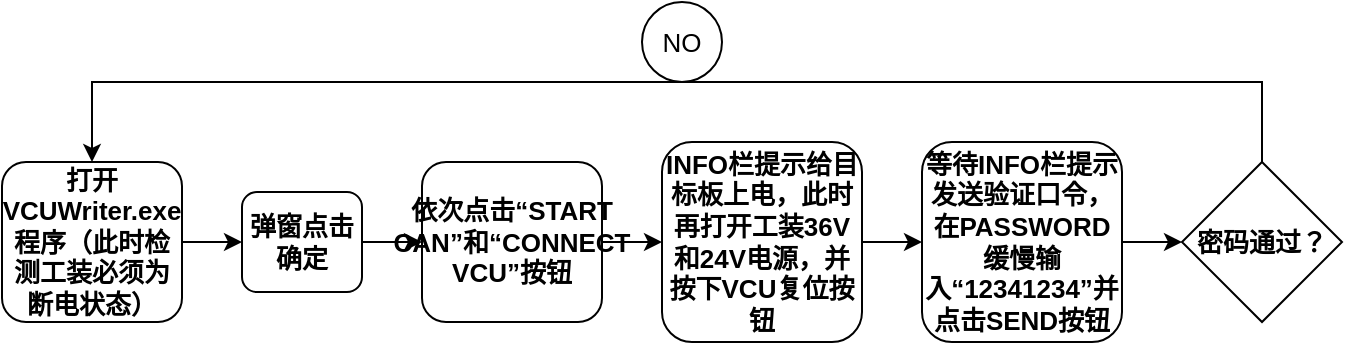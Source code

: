 <mxfile version="13.6.3" type="github">
  <diagram id="C5RBs43oDa-KdzZeNtuy" name="Page-1">
    <mxGraphModel dx="782" dy="482" grid="1" gridSize="10" guides="1" tooltips="1" connect="1" arrows="1" fold="1" page="1" pageScale="1" pageWidth="827" pageHeight="1169" math="0" shadow="0">
      <root>
        <mxCell id="WIyWlLk6GJQsqaUBKTNV-0" />
        <mxCell id="WIyWlLk6GJQsqaUBKTNV-1" parent="WIyWlLk6GJQsqaUBKTNV-0" />
        <mxCell id="OF_hGV95gJF7EMVbI0KL-5" value="" style="edgeStyle=orthogonalEdgeStyle;rounded=0;orthogonalLoop=1;jettySize=auto;html=1;fontSize=13;" edge="1" parent="WIyWlLk6GJQsqaUBKTNV-1" source="OF_hGV95gJF7EMVbI0KL-0" target="OF_hGV95gJF7EMVbI0KL-2">
          <mxGeometry relative="1" as="geometry" />
        </mxCell>
        <UserObject label="打开VCUWriter.exe程序（此时检测工装必须为断电状态）" id="OF_hGV95gJF7EMVbI0KL-0">
          <mxCell style="rounded=1;whiteSpace=wrap;html=1;fontStyle=1;fontSize=13;" vertex="1" parent="WIyWlLk6GJQsqaUBKTNV-1">
            <mxGeometry x="10" y="240" width="90" height="80" as="geometry" />
          </mxCell>
        </UserObject>
        <mxCell id="OF_hGV95gJF7EMVbI0KL-6" value="" style="edgeStyle=orthogonalEdgeStyle;rounded=0;orthogonalLoop=1;jettySize=auto;html=1;fontSize=13;" edge="1" parent="WIyWlLk6GJQsqaUBKTNV-1" source="OF_hGV95gJF7EMVbI0KL-2" target="OF_hGV95gJF7EMVbI0KL-3">
          <mxGeometry relative="1" as="geometry" />
        </mxCell>
        <UserObject label="弹窗点击确定" id="OF_hGV95gJF7EMVbI0KL-2">
          <mxCell style="rounded=1;whiteSpace=wrap;html=1;fontStyle=1;fontSize=13;" vertex="1" parent="WIyWlLk6GJQsqaUBKTNV-1">
            <mxGeometry x="130" y="255" width="60" height="50" as="geometry" />
          </mxCell>
        </UserObject>
        <mxCell id="OF_hGV95gJF7EMVbI0KL-7" value="" style="edgeStyle=orthogonalEdgeStyle;rounded=0;orthogonalLoop=1;jettySize=auto;html=1;fontSize=13;" edge="1" parent="WIyWlLk6GJQsqaUBKTNV-1" source="OF_hGV95gJF7EMVbI0KL-3" target="OF_hGV95gJF7EMVbI0KL-4">
          <mxGeometry relative="1" as="geometry" />
        </mxCell>
        <UserObject label="依次点击“START CAN”和“CONNECT VCU”按钮" id="OF_hGV95gJF7EMVbI0KL-3">
          <mxCell style="rounded=1;whiteSpace=wrap;html=1;fontStyle=1;fontSize=13;" vertex="1" parent="WIyWlLk6GJQsqaUBKTNV-1">
            <mxGeometry x="220" y="240" width="90" height="80" as="geometry" />
          </mxCell>
        </UserObject>
        <mxCell id="OF_hGV95gJF7EMVbI0KL-10" value="" style="edgeStyle=orthogonalEdgeStyle;rounded=0;orthogonalLoop=1;jettySize=auto;html=1;fontSize=13;" edge="1" parent="WIyWlLk6GJQsqaUBKTNV-1" source="OF_hGV95gJF7EMVbI0KL-4" target="OF_hGV95gJF7EMVbI0KL-8">
          <mxGeometry relative="1" as="geometry" />
        </mxCell>
        <UserObject label="INFO栏提示给目标板上电，此时再打开工装36V和24V电源，并按下VCU复位按钮" id="OF_hGV95gJF7EMVbI0KL-4">
          <mxCell style="rounded=1;whiteSpace=wrap;html=1;fontStyle=1;fontSize=13;" vertex="1" parent="WIyWlLk6GJQsqaUBKTNV-1">
            <mxGeometry x="340" y="230" width="100" height="100" as="geometry" />
          </mxCell>
        </UserObject>
        <mxCell id="OF_hGV95gJF7EMVbI0KL-12" value="" style="edgeStyle=orthogonalEdgeStyle;rounded=0;orthogonalLoop=1;jettySize=auto;html=1;fontSize=13;" edge="1" parent="WIyWlLk6GJQsqaUBKTNV-1" source="OF_hGV95gJF7EMVbI0KL-8" target="OF_hGV95gJF7EMVbI0KL-11">
          <mxGeometry relative="1" as="geometry" />
        </mxCell>
        <UserObject label="等待INFO栏提示发送验证口令，在PASSWORD缓慢输入“12341234”并点击SEND按钮" id="OF_hGV95gJF7EMVbI0KL-8">
          <mxCell style="rounded=1;whiteSpace=wrap;html=1;fontStyle=1;fontSize=13;" vertex="1" parent="WIyWlLk6GJQsqaUBKTNV-1">
            <mxGeometry x="470" y="230" width="100" height="100" as="geometry" />
          </mxCell>
        </UserObject>
        <mxCell id="OF_hGV95gJF7EMVbI0KL-13" style="edgeStyle=orthogonalEdgeStyle;rounded=0;orthogonalLoop=1;jettySize=auto;html=1;exitX=0.5;exitY=0;exitDx=0;exitDy=0;entryX=0.5;entryY=0;entryDx=0;entryDy=0;fontSize=13;" edge="1" parent="WIyWlLk6GJQsqaUBKTNV-1" source="OF_hGV95gJF7EMVbI0KL-11" target="OF_hGV95gJF7EMVbI0KL-0">
          <mxGeometry relative="1" as="geometry">
            <Array as="points">
              <mxPoint x="640" y="200" />
              <mxPoint x="55" y="200" />
            </Array>
          </mxGeometry>
        </mxCell>
        <mxCell id="OF_hGV95gJF7EMVbI0KL-11" value="密码通过？" style="rhombus;whiteSpace=wrap;html=1;fontSize=13;fontStyle=1" vertex="1" parent="WIyWlLk6GJQsqaUBKTNV-1">
          <mxGeometry x="600" y="240" width="80" height="80" as="geometry" />
        </mxCell>
        <mxCell id="OF_hGV95gJF7EMVbI0KL-14" value="NO" style="ellipse;whiteSpace=wrap;html=1;aspect=fixed;fontSize=13;" vertex="1" parent="WIyWlLk6GJQsqaUBKTNV-1">
          <mxGeometry x="330" y="160" width="40" height="40" as="geometry" />
        </mxCell>
      </root>
    </mxGraphModel>
  </diagram>
</mxfile>
